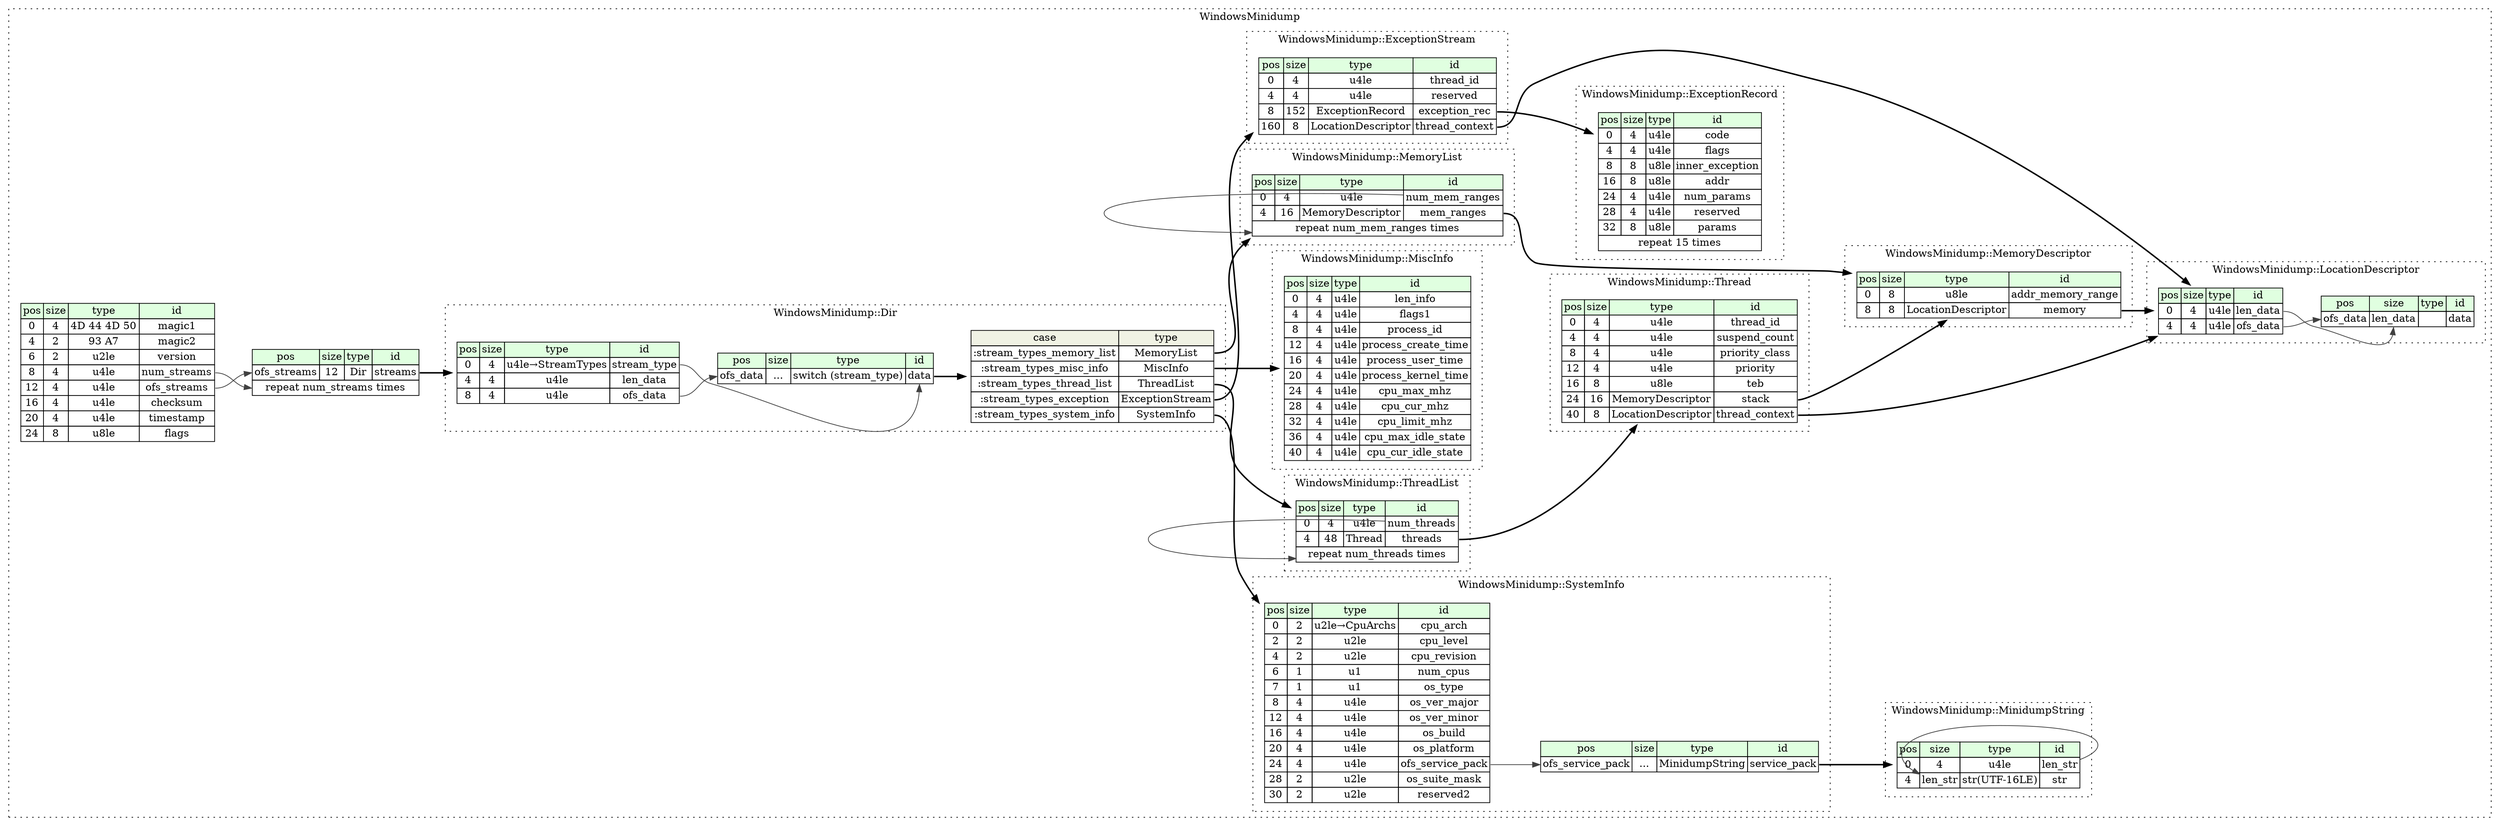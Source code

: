 digraph {
	rankdir=LR;
	node [shape=plaintext];
	subgraph cluster__windows_minidump {
		label="WindowsMinidump";
		graph[style=dotted];

		windows_minidump__seq [label=<<TABLE BORDER="0" CELLBORDER="1" CELLSPACING="0">
			<TR><TD BGCOLOR="#E0FFE0">pos</TD><TD BGCOLOR="#E0FFE0">size</TD><TD BGCOLOR="#E0FFE0">type</TD><TD BGCOLOR="#E0FFE0">id</TD></TR>
			<TR><TD PORT="magic1_pos">0</TD><TD PORT="magic1_size">4</TD><TD>4D 44 4D 50</TD><TD PORT="magic1_type">magic1</TD></TR>
			<TR><TD PORT="magic2_pos">4</TD><TD PORT="magic2_size">2</TD><TD>93 A7</TD><TD PORT="magic2_type">magic2</TD></TR>
			<TR><TD PORT="version_pos">6</TD><TD PORT="version_size">2</TD><TD>u2le</TD><TD PORT="version_type">version</TD></TR>
			<TR><TD PORT="num_streams_pos">8</TD><TD PORT="num_streams_size">4</TD><TD>u4le</TD><TD PORT="num_streams_type">num_streams</TD></TR>
			<TR><TD PORT="ofs_streams_pos">12</TD><TD PORT="ofs_streams_size">4</TD><TD>u4le</TD><TD PORT="ofs_streams_type">ofs_streams</TD></TR>
			<TR><TD PORT="checksum_pos">16</TD><TD PORT="checksum_size">4</TD><TD>u4le</TD><TD PORT="checksum_type">checksum</TD></TR>
			<TR><TD PORT="timestamp_pos">20</TD><TD PORT="timestamp_size">4</TD><TD>u4le</TD><TD PORT="timestamp_type">timestamp</TD></TR>
			<TR><TD PORT="flags_pos">24</TD><TD PORT="flags_size">8</TD><TD>u8le</TD><TD PORT="flags_type">flags</TD></TR>
		</TABLE>>];
		windows_minidump__inst__streams [label=<<TABLE BORDER="0" CELLBORDER="1" CELLSPACING="0">
			<TR><TD BGCOLOR="#E0FFE0">pos</TD><TD BGCOLOR="#E0FFE0">size</TD><TD BGCOLOR="#E0FFE0">type</TD><TD BGCOLOR="#E0FFE0">id</TD></TR>
			<TR><TD PORT="streams_pos">ofs_streams</TD><TD PORT="streams_size">12</TD><TD>Dir</TD><TD PORT="streams_type">streams</TD></TR>
			<TR><TD COLSPAN="4" PORT="streams__repeat">repeat num_streams times</TD></TR>
		</TABLE>>];
		subgraph cluster__thread_list {
			label="WindowsMinidump::ThreadList";
			graph[style=dotted];

			thread_list__seq [label=<<TABLE BORDER="0" CELLBORDER="1" CELLSPACING="0">
				<TR><TD BGCOLOR="#E0FFE0">pos</TD><TD BGCOLOR="#E0FFE0">size</TD><TD BGCOLOR="#E0FFE0">type</TD><TD BGCOLOR="#E0FFE0">id</TD></TR>
				<TR><TD PORT="num_threads_pos">0</TD><TD PORT="num_threads_size">4</TD><TD>u4le</TD><TD PORT="num_threads_type">num_threads</TD></TR>
				<TR><TD PORT="threads_pos">4</TD><TD PORT="threads_size">48</TD><TD>Thread</TD><TD PORT="threads_type">threads</TD></TR>
				<TR><TD COLSPAN="4" PORT="threads__repeat">repeat num_threads times</TD></TR>
			</TABLE>>];
		}
		subgraph cluster__location_descriptor {
			label="WindowsMinidump::LocationDescriptor";
			graph[style=dotted];

			location_descriptor__seq [label=<<TABLE BORDER="0" CELLBORDER="1" CELLSPACING="0">
				<TR><TD BGCOLOR="#E0FFE0">pos</TD><TD BGCOLOR="#E0FFE0">size</TD><TD BGCOLOR="#E0FFE0">type</TD><TD BGCOLOR="#E0FFE0">id</TD></TR>
				<TR><TD PORT="len_data_pos">0</TD><TD PORT="len_data_size">4</TD><TD>u4le</TD><TD PORT="len_data_type">len_data</TD></TR>
				<TR><TD PORT="ofs_data_pos">4</TD><TD PORT="ofs_data_size">4</TD><TD>u4le</TD><TD PORT="ofs_data_type">ofs_data</TD></TR>
			</TABLE>>];
			location_descriptor__inst__data [label=<<TABLE BORDER="0" CELLBORDER="1" CELLSPACING="0">
				<TR><TD BGCOLOR="#E0FFE0">pos</TD><TD BGCOLOR="#E0FFE0">size</TD><TD BGCOLOR="#E0FFE0">type</TD><TD BGCOLOR="#E0FFE0">id</TD></TR>
				<TR><TD PORT="data_pos">ofs_data</TD><TD PORT="data_size">len_data</TD><TD></TD><TD PORT="data_type">data</TD></TR>
			</TABLE>>];
		}
		subgraph cluster__minidump_string {
			label="WindowsMinidump::MinidumpString";
			graph[style=dotted];

			minidump_string__seq [label=<<TABLE BORDER="0" CELLBORDER="1" CELLSPACING="0">
				<TR><TD BGCOLOR="#E0FFE0">pos</TD><TD BGCOLOR="#E0FFE0">size</TD><TD BGCOLOR="#E0FFE0">type</TD><TD BGCOLOR="#E0FFE0">id</TD></TR>
				<TR><TD PORT="len_str_pos">0</TD><TD PORT="len_str_size">4</TD><TD>u4le</TD><TD PORT="len_str_type">len_str</TD></TR>
				<TR><TD PORT="str_pos">4</TD><TD PORT="str_size">len_str</TD><TD>str(UTF-16LE)</TD><TD PORT="str_type">str</TD></TR>
			</TABLE>>];
		}
		subgraph cluster__system_info {
			label="WindowsMinidump::SystemInfo";
			graph[style=dotted];

			system_info__seq [label=<<TABLE BORDER="0" CELLBORDER="1" CELLSPACING="0">
				<TR><TD BGCOLOR="#E0FFE0">pos</TD><TD BGCOLOR="#E0FFE0">size</TD><TD BGCOLOR="#E0FFE0">type</TD><TD BGCOLOR="#E0FFE0">id</TD></TR>
				<TR><TD PORT="cpu_arch_pos">0</TD><TD PORT="cpu_arch_size">2</TD><TD>u2le→CpuArchs</TD><TD PORT="cpu_arch_type">cpu_arch</TD></TR>
				<TR><TD PORT="cpu_level_pos">2</TD><TD PORT="cpu_level_size">2</TD><TD>u2le</TD><TD PORT="cpu_level_type">cpu_level</TD></TR>
				<TR><TD PORT="cpu_revision_pos">4</TD><TD PORT="cpu_revision_size">2</TD><TD>u2le</TD><TD PORT="cpu_revision_type">cpu_revision</TD></TR>
				<TR><TD PORT="num_cpus_pos">6</TD><TD PORT="num_cpus_size">1</TD><TD>u1</TD><TD PORT="num_cpus_type">num_cpus</TD></TR>
				<TR><TD PORT="os_type_pos">7</TD><TD PORT="os_type_size">1</TD><TD>u1</TD><TD PORT="os_type_type">os_type</TD></TR>
				<TR><TD PORT="os_ver_major_pos">8</TD><TD PORT="os_ver_major_size">4</TD><TD>u4le</TD><TD PORT="os_ver_major_type">os_ver_major</TD></TR>
				<TR><TD PORT="os_ver_minor_pos">12</TD><TD PORT="os_ver_minor_size">4</TD><TD>u4le</TD><TD PORT="os_ver_minor_type">os_ver_minor</TD></TR>
				<TR><TD PORT="os_build_pos">16</TD><TD PORT="os_build_size">4</TD><TD>u4le</TD><TD PORT="os_build_type">os_build</TD></TR>
				<TR><TD PORT="os_platform_pos">20</TD><TD PORT="os_platform_size">4</TD><TD>u4le</TD><TD PORT="os_platform_type">os_platform</TD></TR>
				<TR><TD PORT="ofs_service_pack_pos">24</TD><TD PORT="ofs_service_pack_size">4</TD><TD>u4le</TD><TD PORT="ofs_service_pack_type">ofs_service_pack</TD></TR>
				<TR><TD PORT="os_suite_mask_pos">28</TD><TD PORT="os_suite_mask_size">2</TD><TD>u2le</TD><TD PORT="os_suite_mask_type">os_suite_mask</TD></TR>
				<TR><TD PORT="reserved2_pos">30</TD><TD PORT="reserved2_size">2</TD><TD>u2le</TD><TD PORT="reserved2_type">reserved2</TD></TR>
			</TABLE>>];
			system_info__inst__service_pack [label=<<TABLE BORDER="0" CELLBORDER="1" CELLSPACING="0">
				<TR><TD BGCOLOR="#E0FFE0">pos</TD><TD BGCOLOR="#E0FFE0">size</TD><TD BGCOLOR="#E0FFE0">type</TD><TD BGCOLOR="#E0FFE0">id</TD></TR>
				<TR><TD PORT="service_pack_pos">ofs_service_pack</TD><TD PORT="service_pack_size">...</TD><TD>MinidumpString</TD><TD PORT="service_pack_type">service_pack</TD></TR>
			</TABLE>>];
		}
		subgraph cluster__exception_record {
			label="WindowsMinidump::ExceptionRecord";
			graph[style=dotted];

			exception_record__seq [label=<<TABLE BORDER="0" CELLBORDER="1" CELLSPACING="0">
				<TR><TD BGCOLOR="#E0FFE0">pos</TD><TD BGCOLOR="#E0FFE0">size</TD><TD BGCOLOR="#E0FFE0">type</TD><TD BGCOLOR="#E0FFE0">id</TD></TR>
				<TR><TD PORT="code_pos">0</TD><TD PORT="code_size">4</TD><TD>u4le</TD><TD PORT="code_type">code</TD></TR>
				<TR><TD PORT="flags_pos">4</TD><TD PORT="flags_size">4</TD><TD>u4le</TD><TD PORT="flags_type">flags</TD></TR>
				<TR><TD PORT="inner_exception_pos">8</TD><TD PORT="inner_exception_size">8</TD><TD>u8le</TD><TD PORT="inner_exception_type">inner_exception</TD></TR>
				<TR><TD PORT="addr_pos">16</TD><TD PORT="addr_size">8</TD><TD>u8le</TD><TD PORT="addr_type">addr</TD></TR>
				<TR><TD PORT="num_params_pos">24</TD><TD PORT="num_params_size">4</TD><TD>u4le</TD><TD PORT="num_params_type">num_params</TD></TR>
				<TR><TD PORT="reserved_pos">28</TD><TD PORT="reserved_size">4</TD><TD>u4le</TD><TD PORT="reserved_type">reserved</TD></TR>
				<TR><TD PORT="params_pos">32</TD><TD PORT="params_size">8</TD><TD>u8le</TD><TD PORT="params_type">params</TD></TR>
				<TR><TD COLSPAN="4" PORT="params__repeat">repeat 15 times</TD></TR>
			</TABLE>>];
		}
		subgraph cluster__misc_info {
			label="WindowsMinidump::MiscInfo";
			graph[style=dotted];

			misc_info__seq [label=<<TABLE BORDER="0" CELLBORDER="1" CELLSPACING="0">
				<TR><TD BGCOLOR="#E0FFE0">pos</TD><TD BGCOLOR="#E0FFE0">size</TD><TD BGCOLOR="#E0FFE0">type</TD><TD BGCOLOR="#E0FFE0">id</TD></TR>
				<TR><TD PORT="len_info_pos">0</TD><TD PORT="len_info_size">4</TD><TD>u4le</TD><TD PORT="len_info_type">len_info</TD></TR>
				<TR><TD PORT="flags1_pos">4</TD><TD PORT="flags1_size">4</TD><TD>u4le</TD><TD PORT="flags1_type">flags1</TD></TR>
				<TR><TD PORT="process_id_pos">8</TD><TD PORT="process_id_size">4</TD><TD>u4le</TD><TD PORT="process_id_type">process_id</TD></TR>
				<TR><TD PORT="process_create_time_pos">12</TD><TD PORT="process_create_time_size">4</TD><TD>u4le</TD><TD PORT="process_create_time_type">process_create_time</TD></TR>
				<TR><TD PORT="process_user_time_pos">16</TD><TD PORT="process_user_time_size">4</TD><TD>u4le</TD><TD PORT="process_user_time_type">process_user_time</TD></TR>
				<TR><TD PORT="process_kernel_time_pos">20</TD><TD PORT="process_kernel_time_size">4</TD><TD>u4le</TD><TD PORT="process_kernel_time_type">process_kernel_time</TD></TR>
				<TR><TD PORT="cpu_max_mhz_pos">24</TD><TD PORT="cpu_max_mhz_size">4</TD><TD>u4le</TD><TD PORT="cpu_max_mhz_type">cpu_max_mhz</TD></TR>
				<TR><TD PORT="cpu_cur_mhz_pos">28</TD><TD PORT="cpu_cur_mhz_size">4</TD><TD>u4le</TD><TD PORT="cpu_cur_mhz_type">cpu_cur_mhz</TD></TR>
				<TR><TD PORT="cpu_limit_mhz_pos">32</TD><TD PORT="cpu_limit_mhz_size">4</TD><TD>u4le</TD><TD PORT="cpu_limit_mhz_type">cpu_limit_mhz</TD></TR>
				<TR><TD PORT="cpu_max_idle_state_pos">36</TD><TD PORT="cpu_max_idle_state_size">4</TD><TD>u4le</TD><TD PORT="cpu_max_idle_state_type">cpu_max_idle_state</TD></TR>
				<TR><TD PORT="cpu_cur_idle_state_pos">40</TD><TD PORT="cpu_cur_idle_state_size">4</TD><TD>u4le</TD><TD PORT="cpu_cur_idle_state_type">cpu_cur_idle_state</TD></TR>
			</TABLE>>];
		}
		subgraph cluster__dir {
			label="WindowsMinidump::Dir";
			graph[style=dotted];

			dir__seq [label=<<TABLE BORDER="0" CELLBORDER="1" CELLSPACING="0">
				<TR><TD BGCOLOR="#E0FFE0">pos</TD><TD BGCOLOR="#E0FFE0">size</TD><TD BGCOLOR="#E0FFE0">type</TD><TD BGCOLOR="#E0FFE0">id</TD></TR>
				<TR><TD PORT="stream_type_pos">0</TD><TD PORT="stream_type_size">4</TD><TD>u4le→StreamTypes</TD><TD PORT="stream_type_type">stream_type</TD></TR>
				<TR><TD PORT="len_data_pos">4</TD><TD PORT="len_data_size">4</TD><TD>u4le</TD><TD PORT="len_data_type">len_data</TD></TR>
				<TR><TD PORT="ofs_data_pos">8</TD><TD PORT="ofs_data_size">4</TD><TD>u4le</TD><TD PORT="ofs_data_type">ofs_data</TD></TR>
			</TABLE>>];
			dir__inst__data [label=<<TABLE BORDER="0" CELLBORDER="1" CELLSPACING="0">
				<TR><TD BGCOLOR="#E0FFE0">pos</TD><TD BGCOLOR="#E0FFE0">size</TD><TD BGCOLOR="#E0FFE0">type</TD><TD BGCOLOR="#E0FFE0">id</TD></TR>
				<TR><TD PORT="data_pos">ofs_data</TD><TD PORT="data_size">...</TD><TD>switch (stream_type)</TD><TD PORT="data_type">data</TD></TR>
			</TABLE>>];
dir__inst__data_data_switch [label=<<TABLE BORDER="0" CELLBORDER="1" CELLSPACING="0">
	<TR><TD BGCOLOR="#F0F2E4">case</TD><TD BGCOLOR="#F0F2E4">type</TD></TR>
	<TR><TD>:stream_types_memory_list</TD><TD PORT="case0">MemoryList</TD></TR>
	<TR><TD>:stream_types_misc_info</TD><TD PORT="case1">MiscInfo</TD></TR>
	<TR><TD>:stream_types_thread_list</TD><TD PORT="case2">ThreadList</TD></TR>
	<TR><TD>:stream_types_exception</TD><TD PORT="case3">ExceptionStream</TD></TR>
	<TR><TD>:stream_types_system_info</TD><TD PORT="case4">SystemInfo</TD></TR>
</TABLE>>];
		}
		subgraph cluster__thread {
			label="WindowsMinidump::Thread";
			graph[style=dotted];

			thread__seq [label=<<TABLE BORDER="0" CELLBORDER="1" CELLSPACING="0">
				<TR><TD BGCOLOR="#E0FFE0">pos</TD><TD BGCOLOR="#E0FFE0">size</TD><TD BGCOLOR="#E0FFE0">type</TD><TD BGCOLOR="#E0FFE0">id</TD></TR>
				<TR><TD PORT="thread_id_pos">0</TD><TD PORT="thread_id_size">4</TD><TD>u4le</TD><TD PORT="thread_id_type">thread_id</TD></TR>
				<TR><TD PORT="suspend_count_pos">4</TD><TD PORT="suspend_count_size">4</TD><TD>u4le</TD><TD PORT="suspend_count_type">suspend_count</TD></TR>
				<TR><TD PORT="priority_class_pos">8</TD><TD PORT="priority_class_size">4</TD><TD>u4le</TD><TD PORT="priority_class_type">priority_class</TD></TR>
				<TR><TD PORT="priority_pos">12</TD><TD PORT="priority_size">4</TD><TD>u4le</TD><TD PORT="priority_type">priority</TD></TR>
				<TR><TD PORT="teb_pos">16</TD><TD PORT="teb_size">8</TD><TD>u8le</TD><TD PORT="teb_type">teb</TD></TR>
				<TR><TD PORT="stack_pos">24</TD><TD PORT="stack_size">16</TD><TD>MemoryDescriptor</TD><TD PORT="stack_type">stack</TD></TR>
				<TR><TD PORT="thread_context_pos">40</TD><TD PORT="thread_context_size">8</TD><TD>LocationDescriptor</TD><TD PORT="thread_context_type">thread_context</TD></TR>
			</TABLE>>];
		}
		subgraph cluster__memory_list {
			label="WindowsMinidump::MemoryList";
			graph[style=dotted];

			memory_list__seq [label=<<TABLE BORDER="0" CELLBORDER="1" CELLSPACING="0">
				<TR><TD BGCOLOR="#E0FFE0">pos</TD><TD BGCOLOR="#E0FFE0">size</TD><TD BGCOLOR="#E0FFE0">type</TD><TD BGCOLOR="#E0FFE0">id</TD></TR>
				<TR><TD PORT="num_mem_ranges_pos">0</TD><TD PORT="num_mem_ranges_size">4</TD><TD>u4le</TD><TD PORT="num_mem_ranges_type">num_mem_ranges</TD></TR>
				<TR><TD PORT="mem_ranges_pos">4</TD><TD PORT="mem_ranges_size">16</TD><TD>MemoryDescriptor</TD><TD PORT="mem_ranges_type">mem_ranges</TD></TR>
				<TR><TD COLSPAN="4" PORT="mem_ranges__repeat">repeat num_mem_ranges times</TD></TR>
			</TABLE>>];
		}
		subgraph cluster__memory_descriptor {
			label="WindowsMinidump::MemoryDescriptor";
			graph[style=dotted];

			memory_descriptor__seq [label=<<TABLE BORDER="0" CELLBORDER="1" CELLSPACING="0">
				<TR><TD BGCOLOR="#E0FFE0">pos</TD><TD BGCOLOR="#E0FFE0">size</TD><TD BGCOLOR="#E0FFE0">type</TD><TD BGCOLOR="#E0FFE0">id</TD></TR>
				<TR><TD PORT="addr_memory_range_pos">0</TD><TD PORT="addr_memory_range_size">8</TD><TD>u8le</TD><TD PORT="addr_memory_range_type">addr_memory_range</TD></TR>
				<TR><TD PORT="memory_pos">8</TD><TD PORT="memory_size">8</TD><TD>LocationDescriptor</TD><TD PORT="memory_type">memory</TD></TR>
			</TABLE>>];
		}
		subgraph cluster__exception_stream {
			label="WindowsMinidump::ExceptionStream";
			graph[style=dotted];

			exception_stream__seq [label=<<TABLE BORDER="0" CELLBORDER="1" CELLSPACING="0">
				<TR><TD BGCOLOR="#E0FFE0">pos</TD><TD BGCOLOR="#E0FFE0">size</TD><TD BGCOLOR="#E0FFE0">type</TD><TD BGCOLOR="#E0FFE0">id</TD></TR>
				<TR><TD PORT="thread_id_pos">0</TD><TD PORT="thread_id_size">4</TD><TD>u4le</TD><TD PORT="thread_id_type">thread_id</TD></TR>
				<TR><TD PORT="reserved_pos">4</TD><TD PORT="reserved_size">4</TD><TD>u4le</TD><TD PORT="reserved_type">reserved</TD></TR>
				<TR><TD PORT="exception_rec_pos">8</TD><TD PORT="exception_rec_size">152</TD><TD>ExceptionRecord</TD><TD PORT="exception_rec_type">exception_rec</TD></TR>
				<TR><TD PORT="thread_context_pos">160</TD><TD PORT="thread_context_size">8</TD><TD>LocationDescriptor</TD><TD PORT="thread_context_type">thread_context</TD></TR>
			</TABLE>>];
		}
	}
	windows_minidump__seq:ofs_streams_type -> windows_minidump__inst__streams:streams_pos [color="#404040"];
	windows_minidump__inst__streams:streams_type -> dir__seq [style=bold];
	windows_minidump__seq:num_streams_type -> windows_minidump__inst__streams:streams__repeat [color="#404040"];
	thread_list__seq:threads_type -> thread__seq [style=bold];
	thread_list__seq:num_threads_type -> thread_list__seq:threads__repeat [color="#404040"];
	location_descriptor__seq:ofs_data_type -> location_descriptor__inst__data:data_pos [color="#404040"];
	location_descriptor__seq:len_data_type -> location_descriptor__inst__data:data_size [color="#404040"];
	minidump_string__seq:len_str_type -> minidump_string__seq:str_size [color="#404040"];
	system_info__seq:ofs_service_pack_type -> system_info__inst__service_pack:service_pack_pos [color="#404040"];
	system_info__inst__service_pack:service_pack_type -> minidump_string__seq [style=bold];
	dir__seq:ofs_data_type -> dir__inst__data:data_pos [color="#404040"];
	dir__inst__data:data_type -> dir__inst__data_data_switch [style=bold];
	dir__inst__data_data_switch:case0 -> memory_list__seq [style=bold];
	dir__inst__data_data_switch:case1 -> misc_info__seq [style=bold];
	dir__inst__data_data_switch:case2 -> thread_list__seq [style=bold];
	dir__inst__data_data_switch:case3 -> exception_stream__seq [style=bold];
	dir__inst__data_data_switch:case4 -> system_info__seq [style=bold];
	dir__seq:stream_type_type -> dir__inst__data:data_type [color="#404040"];
	thread__seq:stack_type -> memory_descriptor__seq [style=bold];
	thread__seq:thread_context_type -> location_descriptor__seq [style=bold];
	memory_list__seq:mem_ranges_type -> memory_descriptor__seq [style=bold];
	memory_list__seq:num_mem_ranges_type -> memory_list__seq:mem_ranges__repeat [color="#404040"];
	memory_descriptor__seq:memory_type -> location_descriptor__seq [style=bold];
	exception_stream__seq:exception_rec_type -> exception_record__seq [style=bold];
	exception_stream__seq:thread_context_type -> location_descriptor__seq [style=bold];
}
